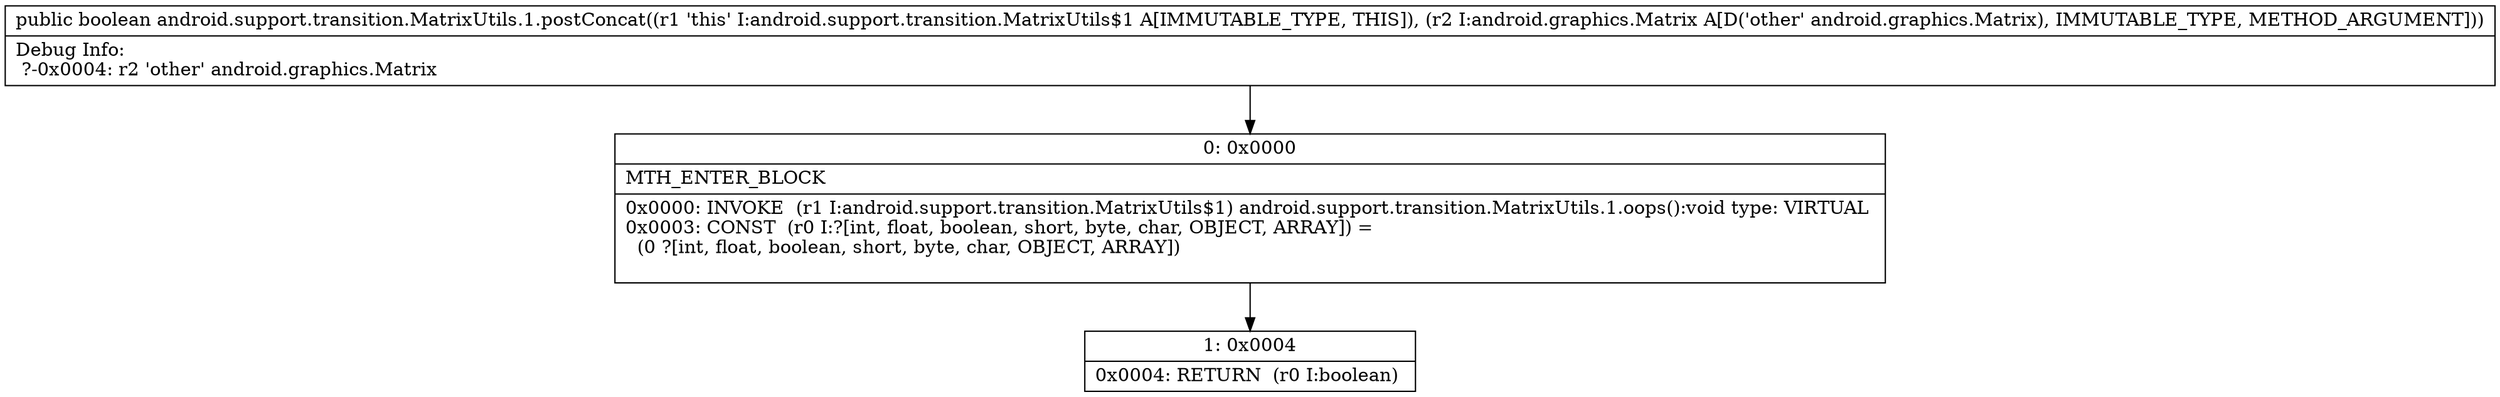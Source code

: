 digraph "CFG forandroid.support.transition.MatrixUtils.1.postConcat(Landroid\/graphics\/Matrix;)Z" {
Node_0 [shape=record,label="{0\:\ 0x0000|MTH_ENTER_BLOCK\l|0x0000: INVOKE  (r1 I:android.support.transition.MatrixUtils$1) android.support.transition.MatrixUtils.1.oops():void type: VIRTUAL \l0x0003: CONST  (r0 I:?[int, float, boolean, short, byte, char, OBJECT, ARRAY]) = \l  (0 ?[int, float, boolean, short, byte, char, OBJECT, ARRAY])\l \l}"];
Node_1 [shape=record,label="{1\:\ 0x0004|0x0004: RETURN  (r0 I:boolean) \l}"];
MethodNode[shape=record,label="{public boolean android.support.transition.MatrixUtils.1.postConcat((r1 'this' I:android.support.transition.MatrixUtils$1 A[IMMUTABLE_TYPE, THIS]), (r2 I:android.graphics.Matrix A[D('other' android.graphics.Matrix), IMMUTABLE_TYPE, METHOD_ARGUMENT]))  | Debug Info:\l  ?\-0x0004: r2 'other' android.graphics.Matrix\l}"];
MethodNode -> Node_0;
Node_0 -> Node_1;
}

